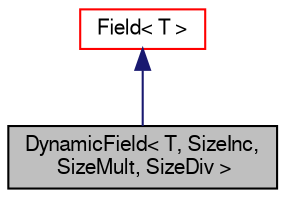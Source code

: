 digraph "DynamicField&lt; T, SizeInc, SizeMult, SizeDiv &gt;"
{
  bgcolor="transparent";
  edge [fontname="FreeSans",fontsize="10",labelfontname="FreeSans",labelfontsize="10"];
  node [fontname="FreeSans",fontsize="10",shape=record];
  Node1 [label="DynamicField\< T, SizeInc,\l SizeMult, SizeDiv \>",height=0.2,width=0.4,color="black", fillcolor="grey75", style="filled" fontcolor="black"];
  Node2 -> Node1 [dir="back",color="midnightblue",fontsize="10",style="solid",fontname="FreeSans"];
  Node2 [label="Field\< T \>",height=0.2,width=0.4,color="red",URL="$a00733.html"];
}
